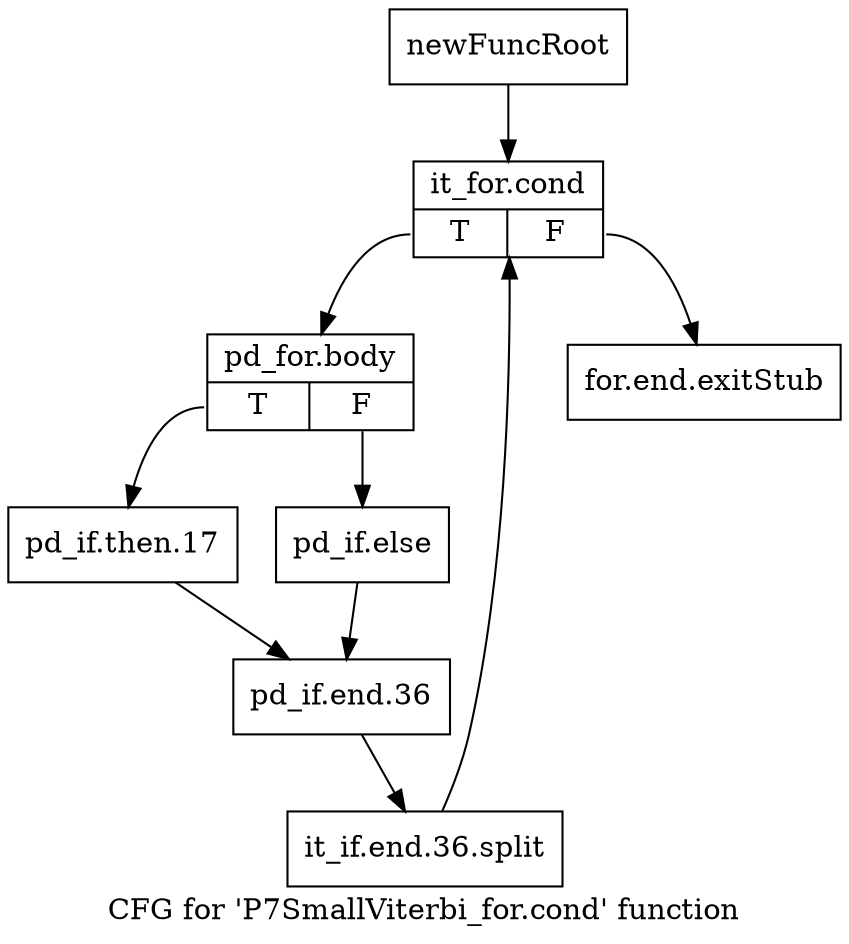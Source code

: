digraph "CFG for 'P7SmallViterbi_for.cond' function" {
	label="CFG for 'P7SmallViterbi_for.cond' function";

	Node0x2f12070 [shape=record,label="{newFuncRoot}"];
	Node0x2f12070 -> Node0x2f12110;
	Node0x2f120c0 [shape=record,label="{for.end.exitStub}"];
	Node0x2f12110 [shape=record,label="{it_for.cond|{<s0>T|<s1>F}}"];
	Node0x2f12110:s0 -> Node0x2f12160;
	Node0x2f12110:s1 -> Node0x2f120c0;
	Node0x2f12160 [shape=record,label="{pd_for.body|{<s0>T|<s1>F}}"];
	Node0x2f12160:s0 -> Node0x2f12200;
	Node0x2f12160:s1 -> Node0x2f121b0;
	Node0x2f121b0 [shape=record,label="{pd_if.else}"];
	Node0x2f121b0 -> Node0x2f12250;
	Node0x2f12200 [shape=record,label="{pd_if.then.17}"];
	Node0x2f12200 -> Node0x2f12250;
	Node0x2f12250 [shape=record,label="{pd_if.end.36}"];
	Node0x2f12250 -> Node0x377a5d0;
	Node0x377a5d0 [shape=record,label="{it_if.end.36.split}"];
	Node0x377a5d0 -> Node0x2f12110;
}
